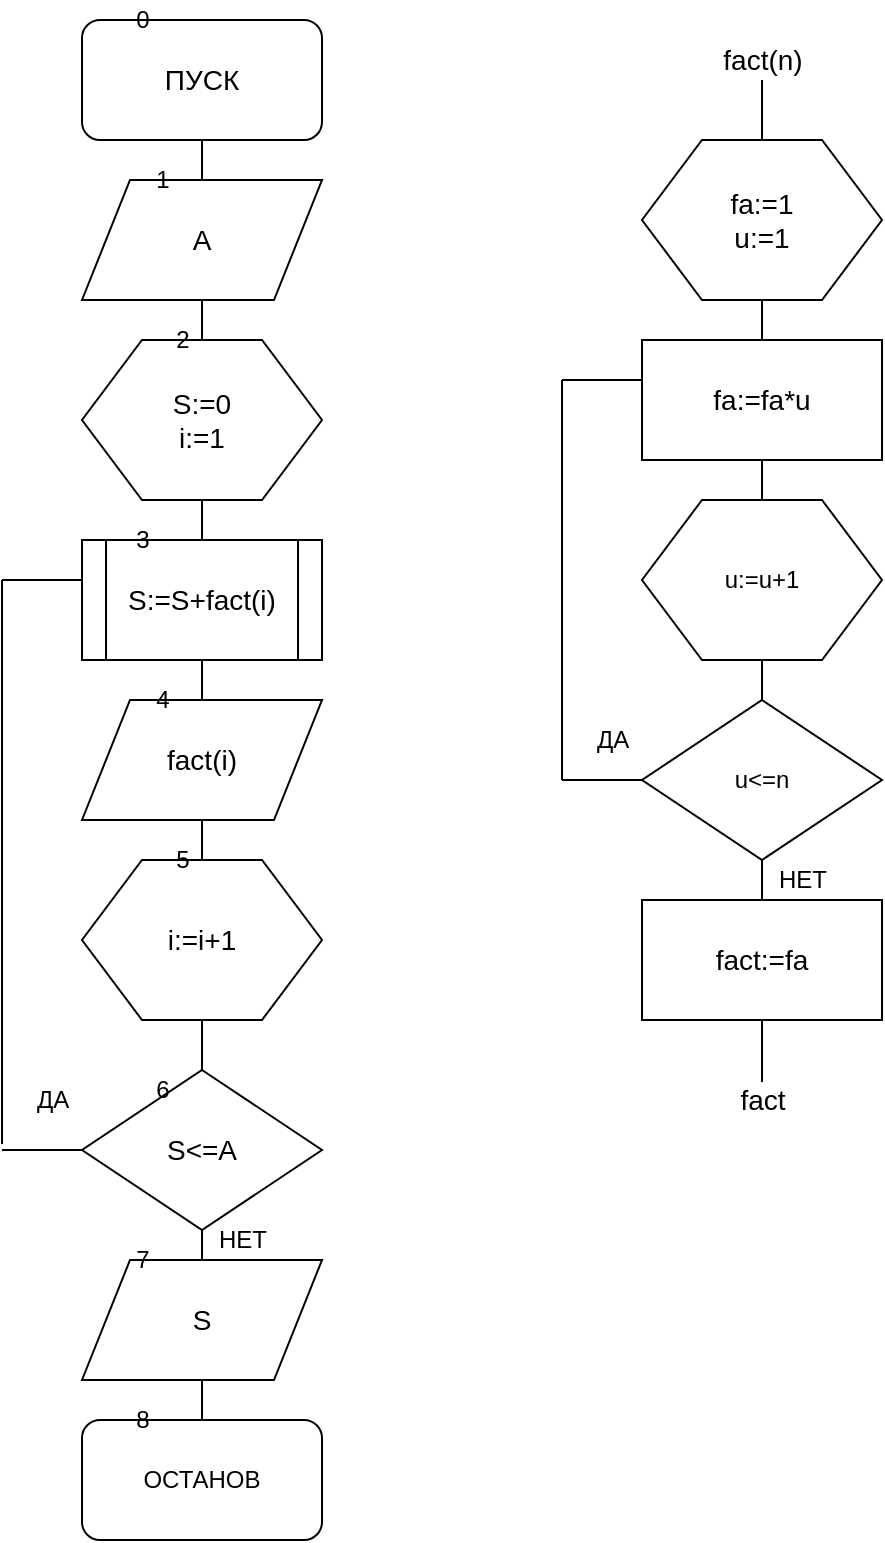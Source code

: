 <mxfile version="12.4.3" type="device" pages="1"><diagram id="NM1aeE5sG06f9geVJzC-" name="Page-1"><mxGraphModel dx="1423" dy="843" grid="1" gridSize="10" guides="1" tooltips="1" connect="1" arrows="1" fold="1" page="1" pageScale="1" pageWidth="827" pageHeight="1169" math="0" shadow="0"><root><mxCell id="0"/><mxCell id="1" parent="0"/><mxCell id="GW9557H-u3JJTfkB_idy-26" value="" style="endArrow=none;html=1;" edge="1" parent="1"><mxGeometry width="50" height="50" relative="1" as="geometry"><mxPoint x="460" y="50" as="sourcePoint"/><mxPoint x="460" y="551" as="targetPoint"/></mxGeometry></mxCell><mxCell id="GW9557H-u3JJTfkB_idy-10" value="" style="endArrow=none;html=1;entryX=0.5;entryY=0;entryDx=0;entryDy=0;exitX=0.5;exitY=1;exitDx=0;exitDy=0;" edge="1" parent="1" source="GW9557H-u3JJTfkB_idy-1" target="GW9557H-u3JJTfkB_idy-2"><mxGeometry width="50" height="50" relative="1" as="geometry"><mxPoint x="310" y="650" as="sourcePoint"/><mxPoint x="360" y="600" as="targetPoint"/></mxGeometry></mxCell><mxCell id="GW9557H-u3JJTfkB_idy-1" value="&lt;font style=&quot;font-size: 14px&quot;&gt;ПУСК&lt;/font&gt;" style="rounded=1;whiteSpace=wrap;html=1;" vertex="1" parent="1"><mxGeometry x="120" y="20" width="120" height="60" as="geometry"/></mxCell><mxCell id="GW9557H-u3JJTfkB_idy-2" value="ОСТАНОВ" style="rounded=1;whiteSpace=wrap;html=1;" vertex="1" parent="1"><mxGeometry x="120" y="720" width="120" height="60" as="geometry"/></mxCell><mxCell id="GW9557H-u3JJTfkB_idy-3" value="&lt;font style=&quot;font-size: 14px&quot;&gt;A&lt;/font&gt;" style="shape=parallelogram;perimeter=parallelogramPerimeter;whiteSpace=wrap;html=1;" vertex="1" parent="1"><mxGeometry x="120" y="100" width="120" height="60" as="geometry"/></mxCell><mxCell id="GW9557H-u3JJTfkB_idy-4" value="&lt;font style=&quot;font-size: 14px&quot;&gt;S:=0&lt;br&gt;i:=1&lt;/font&gt;" style="shape=hexagon;perimeter=hexagonPerimeter2;whiteSpace=wrap;html=1;" vertex="1" parent="1"><mxGeometry x="120" y="180" width="120" height="80" as="geometry"/></mxCell><mxCell id="GW9557H-u3JJTfkB_idy-5" value="&lt;font style=&quot;font-size: 14px&quot;&gt;S:=S+fact(i)&lt;/font&gt;" style="shape=process;whiteSpace=wrap;html=1;backgroundOutline=1;" vertex="1" parent="1"><mxGeometry x="120" y="280" width="120" height="60" as="geometry"/></mxCell><mxCell id="GW9557H-u3JJTfkB_idy-6" value="&lt;font style=&quot;font-size: 14px&quot;&gt;fact(i)&lt;/font&gt;" style="shape=parallelogram;perimeter=parallelogramPerimeter;whiteSpace=wrap;html=1;" vertex="1" parent="1"><mxGeometry x="120" y="360" width="120" height="60" as="geometry"/></mxCell><mxCell id="GW9557H-u3JJTfkB_idy-7" value="&lt;font style=&quot;font-size: 14px&quot;&gt;i:=i+1&lt;/font&gt;" style="shape=hexagon;perimeter=hexagonPerimeter2;whiteSpace=wrap;html=1;" vertex="1" parent="1"><mxGeometry x="120" y="440" width="120" height="80" as="geometry"/></mxCell><mxCell id="GW9557H-u3JJTfkB_idy-8" value="&lt;font style=&quot;font-size: 14px&quot;&gt;S&amp;lt;=A&lt;/font&gt;" style="rhombus;whiteSpace=wrap;html=1;" vertex="1" parent="1"><mxGeometry x="120" y="545" width="120" height="80" as="geometry"/></mxCell><mxCell id="GW9557H-u3JJTfkB_idy-9" value="&lt;font style=&quot;font-size: 14px&quot;&gt;S&lt;/font&gt;" style="shape=parallelogram;perimeter=parallelogramPerimeter;whiteSpace=wrap;html=1;" vertex="1" parent="1"><mxGeometry x="120" y="640" width="120" height="60" as="geometry"/></mxCell><mxCell id="GW9557H-u3JJTfkB_idy-11" value="" style="endArrow=none;html=1;entryX=0;entryY=0.5;entryDx=0;entryDy=0;" edge="1" parent="1" target="GW9557H-u3JJTfkB_idy-8"><mxGeometry width="50" height="50" relative="1" as="geometry"><mxPoint x="80" y="585" as="sourcePoint"/><mxPoint x="90" y="470" as="targetPoint"/></mxGeometry></mxCell><mxCell id="GW9557H-u3JJTfkB_idy-12" value="" style="endArrow=none;html=1;" edge="1" parent="1"><mxGeometry width="50" height="50" relative="1" as="geometry"><mxPoint x="80" y="300" as="sourcePoint"/><mxPoint x="80" y="582" as="targetPoint"/></mxGeometry></mxCell><mxCell id="GW9557H-u3JJTfkB_idy-13" value="" style="endArrow=none;html=1;entryX=0;entryY=0.5;entryDx=0;entryDy=0;" edge="1" parent="1"><mxGeometry width="50" height="50" relative="1" as="geometry"><mxPoint x="80" y="300" as="sourcePoint"/><mxPoint x="120" y="300" as="targetPoint"/></mxGeometry></mxCell><mxCell id="GW9557H-u3JJTfkB_idy-14" value="ДА" style="text;html=1;align=center;verticalAlign=middle;resizable=0;points=[];;autosize=1;" vertex="1" parent="1"><mxGeometry x="90" y="550" width="30" height="20" as="geometry"/></mxCell><mxCell id="GW9557H-u3JJTfkB_idy-15" value="НЕТ" style="text;html=1;align=center;verticalAlign=middle;resizable=0;points=[];;autosize=1;" vertex="1" parent="1"><mxGeometry x="180" y="620" width="40" height="20" as="geometry"/></mxCell><mxCell id="GW9557H-u3JJTfkB_idy-16" value="0" style="text;html=1;align=center;verticalAlign=middle;resizable=0;points=[];;autosize=1;" vertex="1" parent="1"><mxGeometry x="140" y="10" width="20" height="20" as="geometry"/></mxCell><mxCell id="GW9557H-u3JJTfkB_idy-17" value="1" style="text;html=1;align=center;verticalAlign=middle;resizable=0;points=[];;autosize=1;" vertex="1" parent="1"><mxGeometry x="150" y="90" width="20" height="20" as="geometry"/></mxCell><mxCell id="GW9557H-u3JJTfkB_idy-18" value="2" style="text;html=1;align=center;verticalAlign=middle;resizable=0;points=[];;autosize=1;" vertex="1" parent="1"><mxGeometry x="160" y="170" width="20" height="20" as="geometry"/></mxCell><mxCell id="GW9557H-u3JJTfkB_idy-19" value="3" style="text;html=1;align=center;verticalAlign=middle;resizable=0;points=[];;autosize=1;" vertex="1" parent="1"><mxGeometry x="140" y="270" width="20" height="20" as="geometry"/></mxCell><mxCell id="GW9557H-u3JJTfkB_idy-20" value="4" style="text;html=1;align=center;verticalAlign=middle;resizable=0;points=[];;autosize=1;" vertex="1" parent="1"><mxGeometry x="150" y="350" width="20" height="20" as="geometry"/></mxCell><mxCell id="GW9557H-u3JJTfkB_idy-21" value="5" style="text;html=1;align=center;verticalAlign=middle;resizable=0;points=[];;autosize=1;" vertex="1" parent="1"><mxGeometry x="160" y="430" width="20" height="20" as="geometry"/></mxCell><mxCell id="GW9557H-u3JJTfkB_idy-22" value="6" style="text;html=1;align=center;verticalAlign=middle;resizable=0;points=[];;autosize=1;" vertex="1" parent="1"><mxGeometry x="150" y="545" width="20" height="20" as="geometry"/></mxCell><mxCell id="GW9557H-u3JJTfkB_idy-23" value="7" style="text;html=1;align=center;verticalAlign=middle;resizable=0;points=[];;autosize=1;" vertex="1" parent="1"><mxGeometry x="140" y="630" width="20" height="20" as="geometry"/></mxCell><mxCell id="GW9557H-u3JJTfkB_idy-24" value="8" style="text;html=1;align=center;verticalAlign=middle;resizable=0;points=[];;autosize=1;" vertex="1" parent="1"><mxGeometry x="140" y="710" width="20" height="20" as="geometry"/></mxCell><mxCell id="GW9557H-u3JJTfkB_idy-25" value="&lt;font style=&quot;font-size: 14px&quot;&gt;fa:=1&lt;br&gt;u:=1&lt;/font&gt;" style="shape=hexagon;perimeter=hexagonPerimeter2;whiteSpace=wrap;html=1;" vertex="1" parent="1"><mxGeometry x="400" y="80" width="120" height="80" as="geometry"/></mxCell><mxCell id="GW9557H-u3JJTfkB_idy-27" value="&lt;font style=&quot;font-size: 14px&quot;&gt;fact(n)&lt;/font&gt;" style="text;html=1;align=center;verticalAlign=middle;resizable=0;points=[];;autosize=1;" vertex="1" parent="1"><mxGeometry x="430" y="30" width="60" height="20" as="geometry"/></mxCell><mxCell id="GW9557H-u3JJTfkB_idy-28" value="&lt;font style=&quot;font-size: 14px&quot;&gt;fa:=fa*u&lt;/font&gt;" style="rounded=0;whiteSpace=wrap;html=1;" vertex="1" parent="1"><mxGeometry x="400" y="180" width="120" height="60" as="geometry"/></mxCell><mxCell id="GW9557H-u3JJTfkB_idy-29" value="&lt;font style=&quot;font-size: 14px&quot;&gt;fact:=fa&lt;/font&gt;" style="rounded=0;whiteSpace=wrap;html=1;" vertex="1" parent="1"><mxGeometry x="400" y="460" width="120" height="60" as="geometry"/></mxCell><mxCell id="GW9557H-u3JJTfkB_idy-30" value="u:=u+1" style="shape=hexagon;perimeter=hexagonPerimeter2;whiteSpace=wrap;html=1;" vertex="1" parent="1"><mxGeometry x="400" y="260" width="120" height="80" as="geometry"/></mxCell><mxCell id="GW9557H-u3JJTfkB_idy-31" value="u&amp;lt;=n" style="rhombus;whiteSpace=wrap;html=1;" vertex="1" parent="1"><mxGeometry x="400" y="360" width="120" height="80" as="geometry"/></mxCell><mxCell id="GW9557H-u3JJTfkB_idy-32" value="" style="endArrow=none;html=1;entryX=0;entryY=0.5;entryDx=0;entryDy=0;" edge="1" parent="1" target="GW9557H-u3JJTfkB_idy-31"><mxGeometry width="50" height="50" relative="1" as="geometry"><mxPoint x="360" y="400" as="sourcePoint"/><mxPoint x="360" y="320" as="targetPoint"/></mxGeometry></mxCell><mxCell id="GW9557H-u3JJTfkB_idy-33" value="" style="endArrow=none;html=1;" edge="1" parent="1"><mxGeometry width="50" height="50" relative="1" as="geometry"><mxPoint x="360" y="200" as="sourcePoint"/><mxPoint x="360" y="400" as="targetPoint"/></mxGeometry></mxCell><mxCell id="GW9557H-u3JJTfkB_idy-34" value="" style="endArrow=none;html=1;exitX=0;exitY=0.333;exitDx=0;exitDy=0;exitPerimeter=0;" edge="1" parent="1" source="GW9557H-u3JJTfkB_idy-28"><mxGeometry width="50" height="50" relative="1" as="geometry"><mxPoint x="310" y="250" as="sourcePoint"/><mxPoint x="360" y="200" as="targetPoint"/></mxGeometry></mxCell><mxCell id="GW9557H-u3JJTfkB_idy-35" value="&lt;font style=&quot;font-size: 14px&quot;&gt;fact&lt;/font&gt;" style="text;html=1;align=center;verticalAlign=middle;resizable=0;points=[];;autosize=1;" vertex="1" parent="1"><mxGeometry x="440" y="550" width="40" height="20" as="geometry"/></mxCell><mxCell id="GW9557H-u3JJTfkB_idy-36" value="ДА" style="text;html=1;align=center;verticalAlign=middle;resizable=0;points=[];;autosize=1;" vertex="1" parent="1"><mxGeometry x="370" y="370" width="30" height="20" as="geometry"/></mxCell><mxCell id="GW9557H-u3JJTfkB_idy-37" value="НЕТ" style="text;html=1;align=center;verticalAlign=middle;resizable=0;points=[];;autosize=1;" vertex="1" parent="1"><mxGeometry x="460" y="440" width="40" height="20" as="geometry"/></mxCell></root></mxGraphModel></diagram></mxfile>